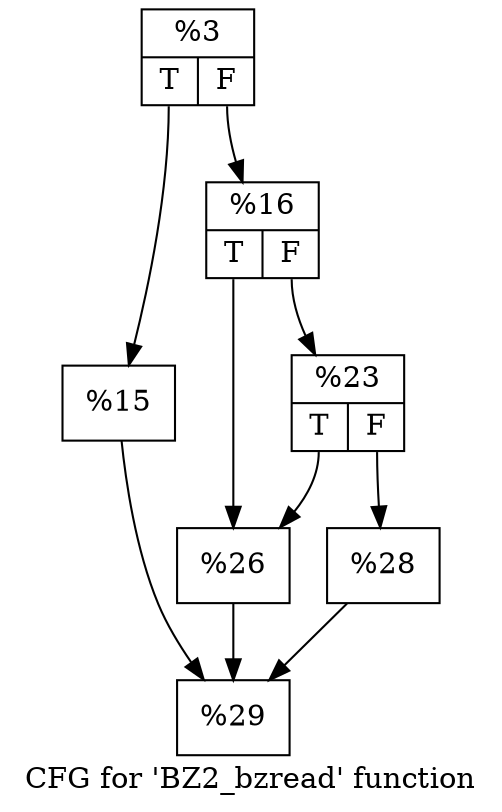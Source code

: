 digraph "CFG for 'BZ2_bzread' function" {
	label="CFG for 'BZ2_bzread' function";

	Node0x19adb20 [shape=record,label="{%3|{<s0>T|<s1>F}}"];
	Node0x19adb20:s0 -> Node0x19ae4f0;
	Node0x19adb20:s1 -> Node0x19aeb60;
	Node0x19ae4f0 [shape=record,label="{%15}"];
	Node0x19ae4f0 -> Node0x19aecc0;
	Node0x19aeb60 [shape=record,label="{%16|{<s0>T|<s1>F}}"];
	Node0x19aeb60:s0 -> Node0x19af100;
	Node0x19aeb60:s1 -> Node0x19af150;
	Node0x19af150 [shape=record,label="{%23|{<s0>T|<s1>F}}"];
	Node0x19af150:s0 -> Node0x19af100;
	Node0x19af150:s1 -> Node0x19af270;
	Node0x19af100 [shape=record,label="{%26}"];
	Node0x19af100 -> Node0x19aecc0;
	Node0x19af270 [shape=record,label="{%28}"];
	Node0x19af270 -> Node0x19aecc0;
	Node0x19aecc0 [shape=record,label="{%29}"];
}

